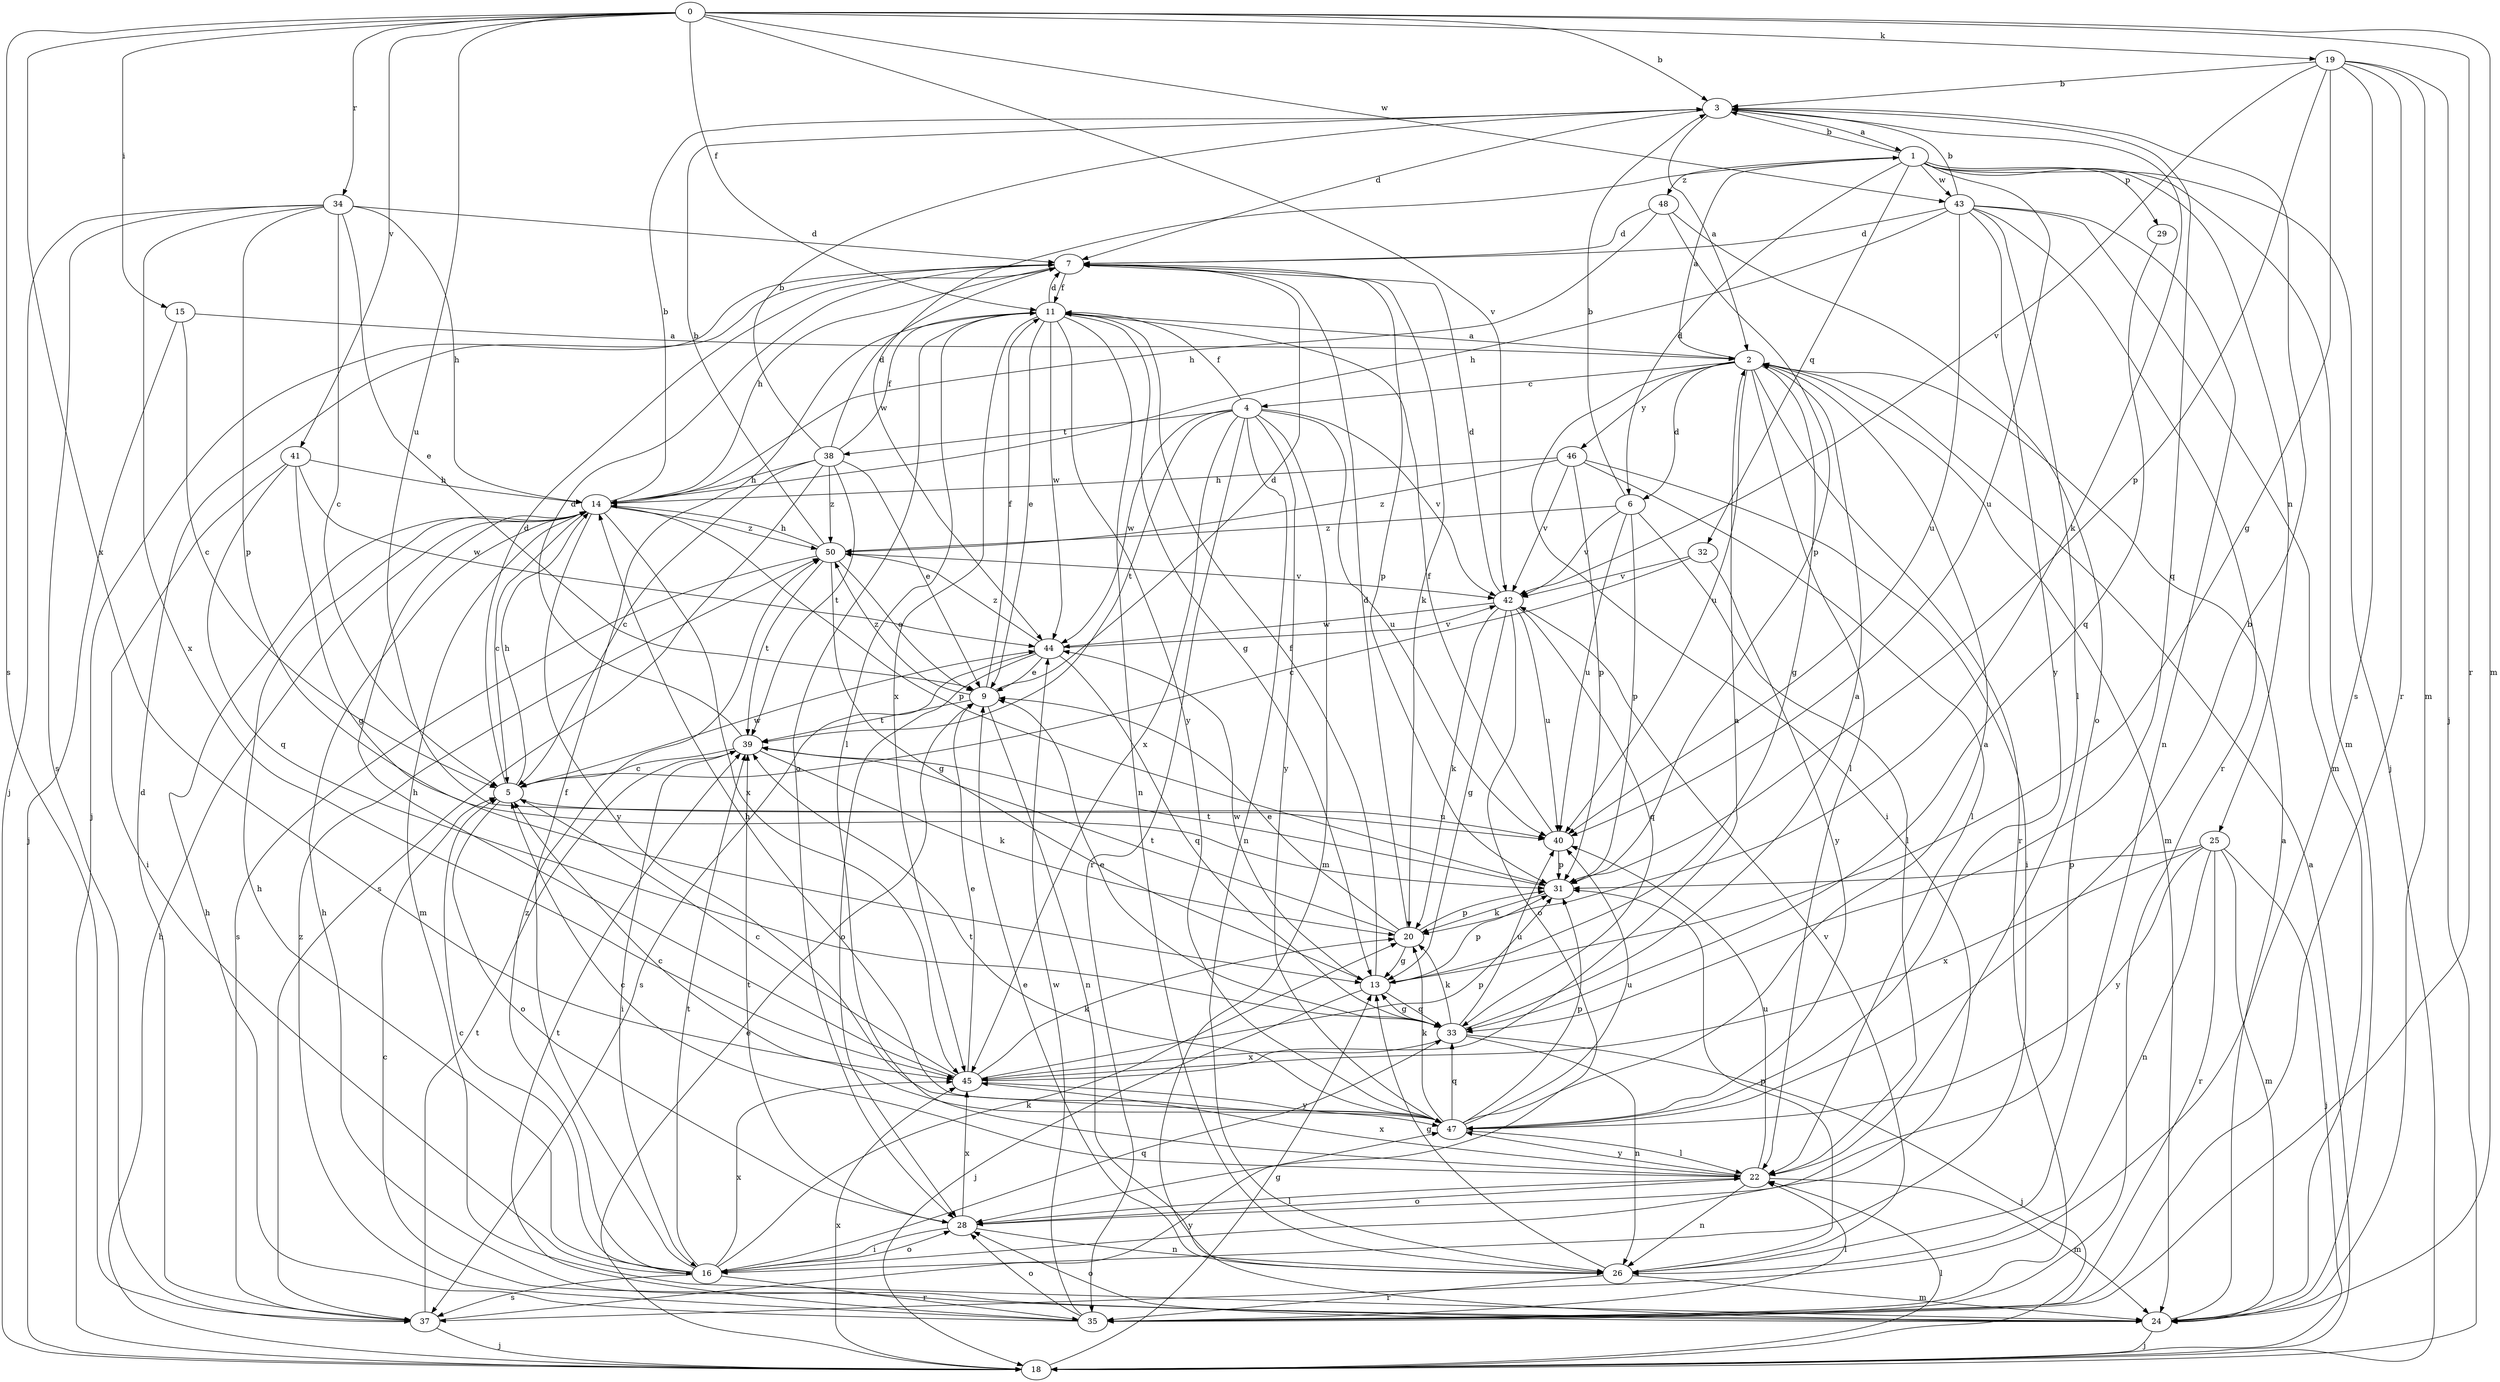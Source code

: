 strict digraph  {
0;
1;
2;
3;
4;
5;
6;
7;
9;
11;
13;
14;
15;
16;
18;
19;
20;
22;
24;
25;
26;
28;
29;
31;
32;
33;
34;
35;
37;
38;
39;
40;
41;
42;
43;
44;
45;
46;
47;
48;
50;
0 -> 3  [label=b];
0 -> 11  [label=f];
0 -> 15  [label=i];
0 -> 19  [label=k];
0 -> 24  [label=m];
0 -> 34  [label=r];
0 -> 35  [label=r];
0 -> 37  [label=s];
0 -> 40  [label=u];
0 -> 41  [label=v];
0 -> 42  [label=v];
0 -> 43  [label=w];
0 -> 45  [label=x];
1 -> 3  [label=b];
1 -> 6  [label=d];
1 -> 18  [label=j];
1 -> 24  [label=m];
1 -> 25  [label=n];
1 -> 29  [label=p];
1 -> 32  [label=q];
1 -> 40  [label=u];
1 -> 43  [label=w];
1 -> 44  [label=w];
1 -> 48  [label=z];
2 -> 1  [label=a];
2 -> 4  [label=c];
2 -> 6  [label=d];
2 -> 13  [label=g];
2 -> 16  [label=i];
2 -> 22  [label=l];
2 -> 24  [label=m];
2 -> 35  [label=r];
2 -> 40  [label=u];
2 -> 46  [label=y];
3 -> 1  [label=a];
3 -> 2  [label=a];
3 -> 7  [label=d];
3 -> 20  [label=k];
3 -> 33  [label=q];
4 -> 11  [label=f];
4 -> 24  [label=m];
4 -> 26  [label=n];
4 -> 35  [label=r];
4 -> 38  [label=t];
4 -> 39  [label=t];
4 -> 40  [label=u];
4 -> 42  [label=v];
4 -> 44  [label=w];
4 -> 45  [label=x];
4 -> 47  [label=y];
5 -> 7  [label=d];
5 -> 14  [label=h];
5 -> 28  [label=o];
5 -> 40  [label=u];
5 -> 44  [label=w];
6 -> 3  [label=b];
6 -> 22  [label=l];
6 -> 31  [label=p];
6 -> 40  [label=u];
6 -> 42  [label=v];
6 -> 50  [label=z];
7 -> 11  [label=f];
7 -> 14  [label=h];
7 -> 18  [label=j];
7 -> 20  [label=k];
7 -> 31  [label=p];
9 -> 7  [label=d];
9 -> 11  [label=f];
9 -> 26  [label=n];
9 -> 39  [label=t];
9 -> 50  [label=z];
11 -> 2  [label=a];
11 -> 7  [label=d];
11 -> 9  [label=e];
11 -> 13  [label=g];
11 -> 22  [label=l];
11 -> 26  [label=n];
11 -> 28  [label=o];
11 -> 44  [label=w];
11 -> 45  [label=x];
11 -> 47  [label=y];
13 -> 11  [label=f];
13 -> 18  [label=j];
13 -> 31  [label=p];
13 -> 33  [label=q];
13 -> 44  [label=w];
14 -> 3  [label=b];
14 -> 5  [label=c];
14 -> 24  [label=m];
14 -> 31  [label=p];
14 -> 45  [label=x];
14 -> 47  [label=y];
14 -> 50  [label=z];
15 -> 2  [label=a];
15 -> 5  [label=c];
15 -> 18  [label=j];
16 -> 5  [label=c];
16 -> 11  [label=f];
16 -> 14  [label=h];
16 -> 20  [label=k];
16 -> 28  [label=o];
16 -> 33  [label=q];
16 -> 35  [label=r];
16 -> 37  [label=s];
16 -> 39  [label=t];
16 -> 45  [label=x];
16 -> 50  [label=z];
18 -> 2  [label=a];
18 -> 9  [label=e];
18 -> 13  [label=g];
18 -> 14  [label=h];
18 -> 22  [label=l];
18 -> 45  [label=x];
19 -> 3  [label=b];
19 -> 13  [label=g];
19 -> 18  [label=j];
19 -> 24  [label=m];
19 -> 31  [label=p];
19 -> 35  [label=r];
19 -> 37  [label=s];
19 -> 42  [label=v];
20 -> 7  [label=d];
20 -> 9  [label=e];
20 -> 13  [label=g];
20 -> 31  [label=p];
20 -> 39  [label=t];
22 -> 5  [label=c];
22 -> 24  [label=m];
22 -> 26  [label=n];
22 -> 28  [label=o];
22 -> 40  [label=u];
22 -> 45  [label=x];
22 -> 47  [label=y];
24 -> 2  [label=a];
24 -> 5  [label=c];
24 -> 14  [label=h];
24 -> 18  [label=j];
24 -> 28  [label=o];
25 -> 18  [label=j];
25 -> 24  [label=m];
25 -> 26  [label=n];
25 -> 31  [label=p];
25 -> 35  [label=r];
25 -> 45  [label=x];
25 -> 47  [label=y];
26 -> 9  [label=e];
26 -> 13  [label=g];
26 -> 24  [label=m];
26 -> 31  [label=p];
26 -> 35  [label=r];
26 -> 42  [label=v];
28 -> 16  [label=i];
28 -> 22  [label=l];
28 -> 26  [label=n];
28 -> 39  [label=t];
28 -> 45  [label=x];
29 -> 33  [label=q];
31 -> 20  [label=k];
31 -> 39  [label=t];
32 -> 5  [label=c];
32 -> 42  [label=v];
32 -> 47  [label=y];
33 -> 2  [label=a];
33 -> 9  [label=e];
33 -> 13  [label=g];
33 -> 18  [label=j];
33 -> 20  [label=k];
33 -> 26  [label=n];
33 -> 40  [label=u];
33 -> 45  [label=x];
34 -> 5  [label=c];
34 -> 7  [label=d];
34 -> 9  [label=e];
34 -> 14  [label=h];
34 -> 18  [label=j];
34 -> 31  [label=p];
34 -> 37  [label=s];
34 -> 45  [label=x];
35 -> 14  [label=h];
35 -> 22  [label=l];
35 -> 28  [label=o];
35 -> 39  [label=t];
35 -> 44  [label=w];
35 -> 50  [label=z];
37 -> 7  [label=d];
37 -> 18  [label=j];
37 -> 39  [label=t];
37 -> 47  [label=y];
38 -> 3  [label=b];
38 -> 5  [label=c];
38 -> 7  [label=d];
38 -> 9  [label=e];
38 -> 11  [label=f];
38 -> 14  [label=h];
38 -> 37  [label=s];
38 -> 39  [label=t];
38 -> 50  [label=z];
39 -> 5  [label=c];
39 -> 7  [label=d];
39 -> 16  [label=i];
39 -> 20  [label=k];
40 -> 11  [label=f];
40 -> 31  [label=p];
41 -> 13  [label=g];
41 -> 14  [label=h];
41 -> 16  [label=i];
41 -> 33  [label=q];
41 -> 44  [label=w];
42 -> 7  [label=d];
42 -> 13  [label=g];
42 -> 20  [label=k];
42 -> 28  [label=o];
42 -> 33  [label=q];
42 -> 40  [label=u];
42 -> 44  [label=w];
43 -> 3  [label=b];
43 -> 7  [label=d];
43 -> 14  [label=h];
43 -> 22  [label=l];
43 -> 24  [label=m];
43 -> 26  [label=n];
43 -> 35  [label=r];
43 -> 40  [label=u];
43 -> 47  [label=y];
44 -> 9  [label=e];
44 -> 28  [label=o];
44 -> 33  [label=q];
44 -> 37  [label=s];
44 -> 42  [label=v];
44 -> 50  [label=z];
45 -> 2  [label=a];
45 -> 5  [label=c];
45 -> 9  [label=e];
45 -> 14  [label=h];
45 -> 20  [label=k];
45 -> 31  [label=p];
45 -> 47  [label=y];
46 -> 14  [label=h];
46 -> 16  [label=i];
46 -> 22  [label=l];
46 -> 31  [label=p];
46 -> 42  [label=v];
46 -> 50  [label=z];
47 -> 2  [label=a];
47 -> 3  [label=b];
47 -> 5  [label=c];
47 -> 14  [label=h];
47 -> 20  [label=k];
47 -> 22  [label=l];
47 -> 31  [label=p];
47 -> 33  [label=q];
47 -> 39  [label=t];
47 -> 40  [label=u];
48 -> 7  [label=d];
48 -> 14  [label=h];
48 -> 28  [label=o];
48 -> 31  [label=p];
50 -> 3  [label=b];
50 -> 9  [label=e];
50 -> 13  [label=g];
50 -> 14  [label=h];
50 -> 37  [label=s];
50 -> 39  [label=t];
50 -> 42  [label=v];
}
